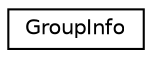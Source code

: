 digraph "Graphical Class Hierarchy"
{
 // LATEX_PDF_SIZE
  edge [fontname="Helvetica",fontsize="10",labelfontname="Helvetica",labelfontsize="10"];
  node [fontname="Helvetica",fontsize="10",shape=record];
  rankdir="LR";
  Node0 [label="GroupInfo",height=0.2,width=0.4,color="black", fillcolor="white", style="filled",URL="$struct_group_info.html",tooltip=" "];
}
